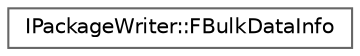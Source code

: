 digraph "Graphical Class Hierarchy"
{
 // INTERACTIVE_SVG=YES
 // LATEX_PDF_SIZE
  bgcolor="transparent";
  edge [fontname=Helvetica,fontsize=10,labelfontname=Helvetica,labelfontsize=10];
  node [fontname=Helvetica,fontsize=10,shape=box,height=0.2,width=0.4];
  rankdir="LR";
  Node0 [id="Node000000",label="IPackageWriter::FBulkDataInfo",height=0.2,width=0.4,color="grey40", fillcolor="white", style="filled",URL="$d2/db9/structIPackageWriter_1_1FBulkDataInfo.html",tooltip=" "];
}
